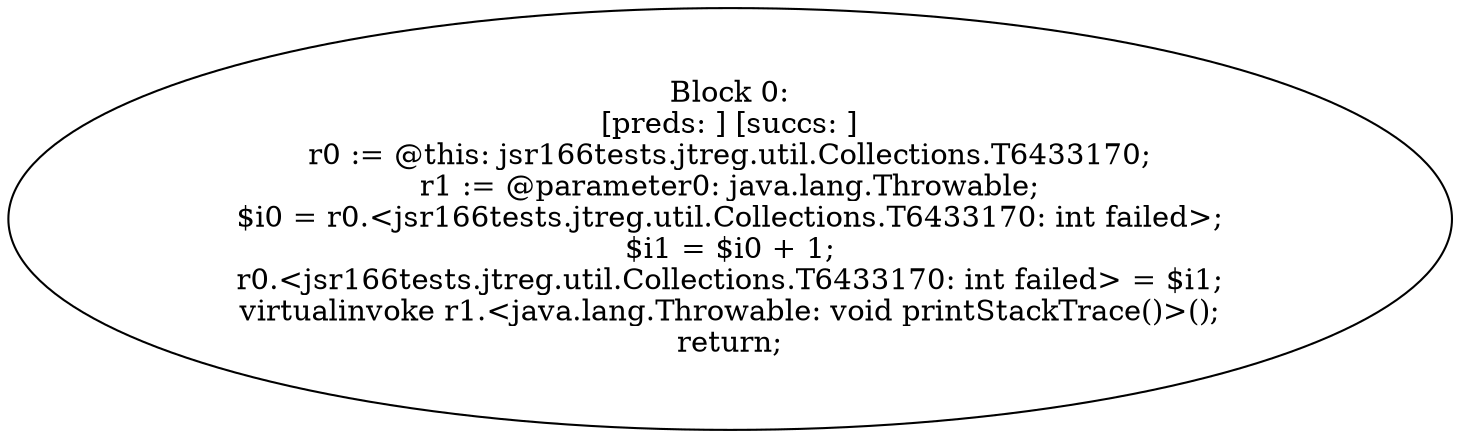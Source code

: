 digraph "unitGraph" {
    "Block 0:
[preds: ] [succs: ]
r0 := @this: jsr166tests.jtreg.util.Collections.T6433170;
r1 := @parameter0: java.lang.Throwable;
$i0 = r0.<jsr166tests.jtreg.util.Collections.T6433170: int failed>;
$i1 = $i0 + 1;
r0.<jsr166tests.jtreg.util.Collections.T6433170: int failed> = $i1;
virtualinvoke r1.<java.lang.Throwable: void printStackTrace()>();
return;
"
}
